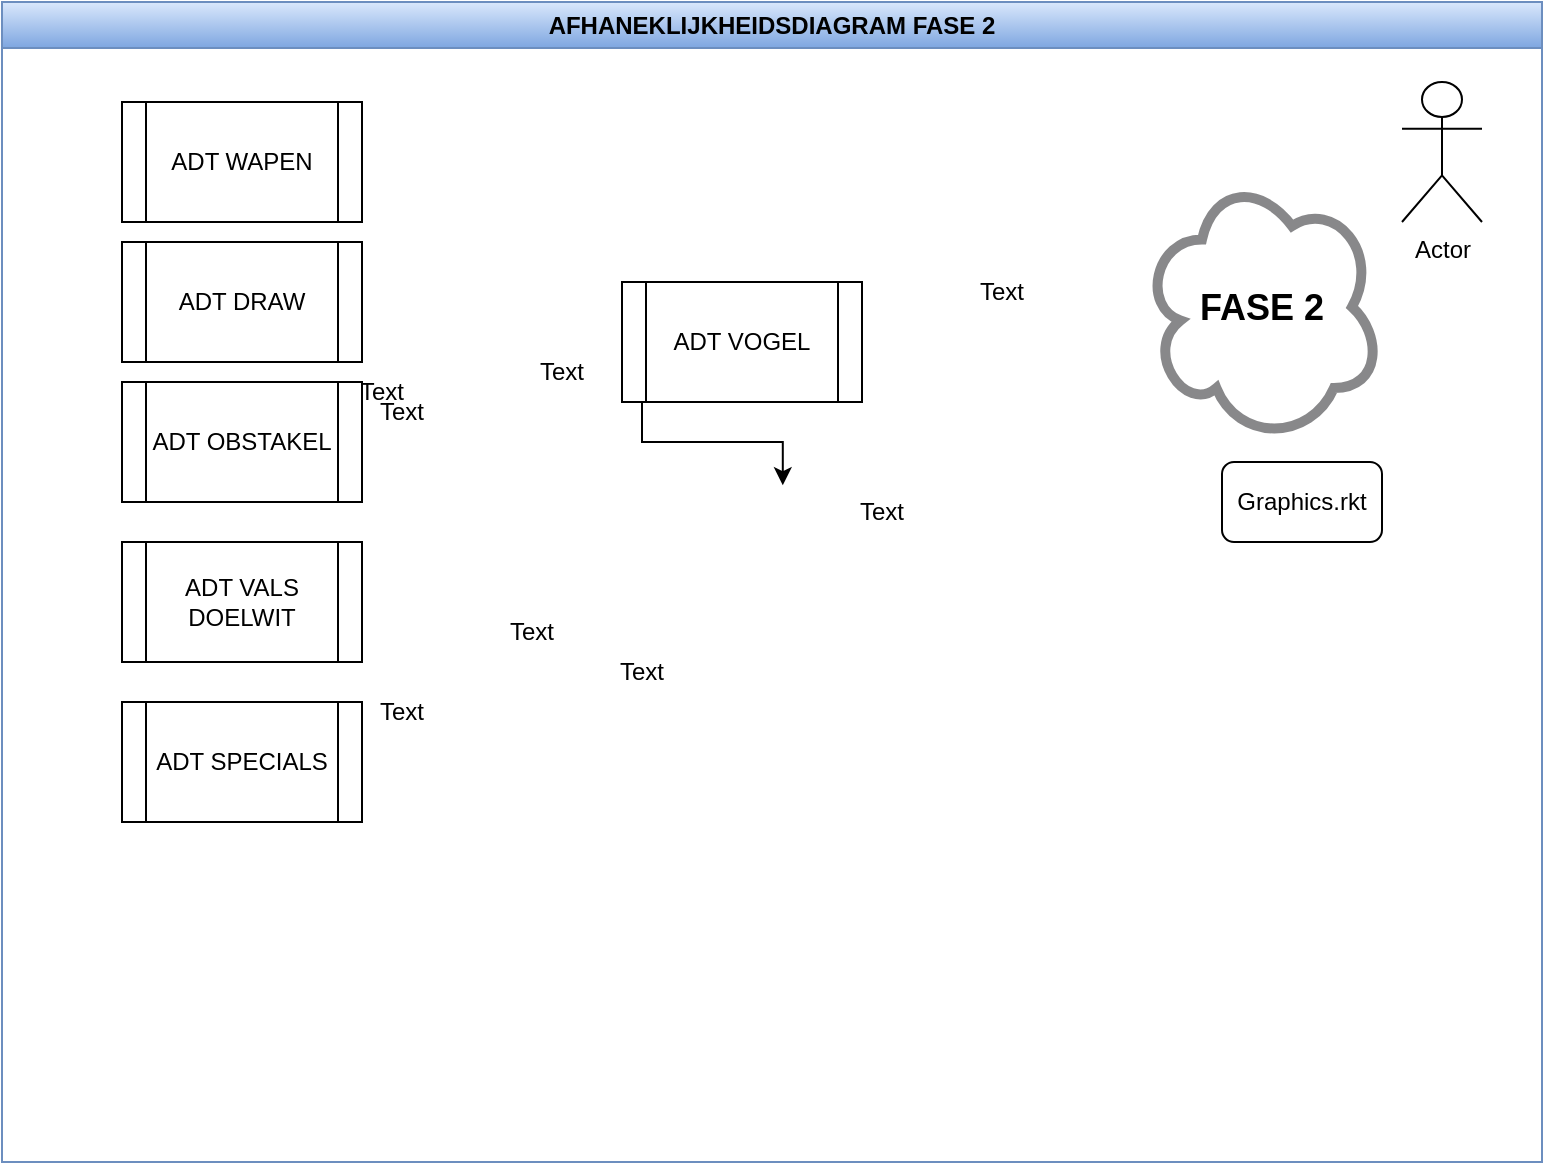 <mxfile version="22.1.5" type="github" pages="2">
  <diagram name="Pagina-1" id="3VgwT4d1sN5d7LAZcnyk">
    <mxGraphModel dx="547" dy="486" grid="1" gridSize="10" guides="1" tooltips="1" connect="1" arrows="1" fold="1" page="1" pageScale="1" pageWidth="827" pageHeight="1169" math="0" shadow="0">
      <root>
        <mxCell id="0" />
        <mxCell id="1" parent="0" />
        <mxCell id="8IUrwJQtf-y_JQxDcR_B-1" value="AFHANEKLIJKHEIDSDIAGRAM FASE 2" style="swimlane;whiteSpace=wrap;html=1;fillColor=#dae8fc;strokeColor=#6c8ebf;gradientColor=#7ea6e0;" parent="1" vertex="1">
          <mxGeometry x="40" y="10" width="770" height="580" as="geometry" />
        </mxCell>
        <mxCell id="8IUrwJQtf-y_JQxDcR_B-10" value="Text" style="text;html=1;strokeColor=none;fillColor=none;align=center;verticalAlign=middle;whiteSpace=wrap;rounded=0;" parent="8IUrwJQtf-y_JQxDcR_B-1" vertex="1">
          <mxGeometry x="420" y="130" width="160" height="30" as="geometry" />
        </mxCell>
        <mxCell id="8IUrwJQtf-y_JQxDcR_B-9" value="Text" style="text;html=1;strokeColor=none;fillColor=none;align=center;verticalAlign=middle;whiteSpace=wrap;rounded=0;" parent="8IUrwJQtf-y_JQxDcR_B-1" vertex="1">
          <mxGeometry x="360" y="240" width="160" height="30" as="geometry" />
        </mxCell>
        <mxCell id="8IUrwJQtf-y_JQxDcR_B-8" value="Text" style="text;html=1;strokeColor=none;fillColor=none;align=center;verticalAlign=middle;whiteSpace=wrap;rounded=0;" parent="8IUrwJQtf-y_JQxDcR_B-1" vertex="1">
          <mxGeometry x="120" y="340" width="160" height="30" as="geometry" />
        </mxCell>
        <mxCell id="8IUrwJQtf-y_JQxDcR_B-7" value="Text" style="text;html=1;strokeColor=none;fillColor=none;align=center;verticalAlign=middle;whiteSpace=wrap;rounded=0;" parent="8IUrwJQtf-y_JQxDcR_B-1" vertex="1">
          <mxGeometry x="200" y="170" width="160" height="30" as="geometry" />
        </mxCell>
        <mxCell id="8IUrwJQtf-y_JQxDcR_B-6" value="Text" style="text;html=1;strokeColor=none;fillColor=none;align=center;verticalAlign=middle;whiteSpace=wrap;rounded=0;" parent="8IUrwJQtf-y_JQxDcR_B-1" vertex="1">
          <mxGeometry x="240" y="320" width="160" height="30" as="geometry" />
        </mxCell>
        <mxCell id="8IUrwJQtf-y_JQxDcR_B-5" value="Text" style="text;html=1;strokeColor=none;fillColor=none;align=center;verticalAlign=middle;whiteSpace=wrap;rounded=0;" parent="8IUrwJQtf-y_JQxDcR_B-1" vertex="1">
          <mxGeometry x="330" y="160" width="160" height="30" as="geometry" />
        </mxCell>
        <mxCell id="8IUrwJQtf-y_JQxDcR_B-12" style="edgeStyle=orthogonalEdgeStyle;rounded=0;orthogonalLoop=1;jettySize=auto;html=1;exitX=0.75;exitY=1;exitDx=0;exitDy=0;entryX=0.19;entryY=0.053;entryDx=0;entryDy=0;entryPerimeter=0;" parent="8IUrwJQtf-y_JQxDcR_B-1" source="8IUrwJQtf-y_JQxDcR_B-7" target="8IUrwJQtf-y_JQxDcR_B-9" edge="1">
          <mxGeometry relative="1" as="geometry" />
        </mxCell>
        <mxCell id="8IUrwJQtf-y_JQxDcR_B-16" value="Actor" style="shape=umlActor;verticalLabelPosition=bottom;verticalAlign=top;html=1;outlineConnect=0;" parent="8IUrwJQtf-y_JQxDcR_B-1" vertex="1">
          <mxGeometry x="700" y="40" width="40" height="70" as="geometry" />
        </mxCell>
        <mxCell id="TyI3Pae20dIUahggGtqJ-1" value="ADT WAPEN" style="shape=process;whiteSpace=wrap;html=1;backgroundOutline=1;" vertex="1" parent="8IUrwJQtf-y_JQxDcR_B-1">
          <mxGeometry x="60" y="50" width="120" height="60" as="geometry" />
        </mxCell>
        <mxCell id="TyI3Pae20dIUahggGtqJ-3" value="ADT DRAW" style="shape=process;whiteSpace=wrap;html=1;backgroundOutline=1;" vertex="1" parent="8IUrwJQtf-y_JQxDcR_B-1">
          <mxGeometry x="60" y="120" width="120" height="60" as="geometry" />
        </mxCell>
        <mxCell id="TyI3Pae20dIUahggGtqJ-4" value="Graphics.rkt" style="rounded=1;whiteSpace=wrap;html=1;" vertex="1" parent="8IUrwJQtf-y_JQxDcR_B-1">
          <mxGeometry x="610" y="230" width="80" height="40" as="geometry" />
        </mxCell>
        <mxCell id="8IUrwJQtf-y_JQxDcR_B-4" value="Text" style="text;html=1;strokeColor=none;fillColor=none;align=center;verticalAlign=middle;whiteSpace=wrap;rounded=0;" parent="8IUrwJQtf-y_JQxDcR_B-1" vertex="1">
          <mxGeometry x="230" y="290" width="70" height="50" as="geometry" />
        </mxCell>
        <mxCell id="TyI3Pae20dIUahggGtqJ-6" value="ADT VALS DOELWIT" style="shape=process;whiteSpace=wrap;html=1;backgroundOutline=1;" vertex="1" parent="8IUrwJQtf-y_JQxDcR_B-1">
          <mxGeometry x="60" y="270" width="120" height="60" as="geometry" />
        </mxCell>
        <mxCell id="TyI3Pae20dIUahggGtqJ-7" value="ADT SPECIALS" style="shape=process;whiteSpace=wrap;html=1;backgroundOutline=1;" vertex="1" parent="8IUrwJQtf-y_JQxDcR_B-1">
          <mxGeometry x="60" y="350" width="120" height="60" as="geometry" />
        </mxCell>
        <mxCell id="TyI3Pae20dIUahggGtqJ-10" value="&lt;h2&gt;FASE 2&lt;/h2&gt;" style="ellipse;shape=cloud;whiteSpace=wrap;html=1;opacity=50;strokeWidth=5;strokeColor=#131316;gradientColor=none;fillColor=none;" vertex="1" parent="8IUrwJQtf-y_JQxDcR_B-1">
          <mxGeometry x="570" y="85" width="120" height="135" as="geometry" />
        </mxCell>
        <mxCell id="8IUrwJQtf-y_JQxDcR_B-2" value="Text" style="text;html=1;strokeColor=none;fillColor=none;align=center;verticalAlign=middle;whiteSpace=wrap;rounded=0;" parent="1" vertex="1">
          <mxGeometry x="150" y="190" width="160" height="30" as="geometry" />
        </mxCell>
        <mxCell id="8IUrwJQtf-y_JQxDcR_B-3" value="Text" style="text;html=1;strokeColor=none;fillColor=none;align=center;verticalAlign=middle;whiteSpace=wrap;rounded=0;" parent="1" vertex="1">
          <mxGeometry x="160" y="200" width="160" height="30" as="geometry" />
        </mxCell>
        <mxCell id="TyI3Pae20dIUahggGtqJ-2" value="ADT VOGEL" style="shape=process;whiteSpace=wrap;html=1;backgroundOutline=1;" vertex="1" parent="1">
          <mxGeometry x="350" y="150" width="120" height="60" as="geometry" />
        </mxCell>
        <mxCell id="TyI3Pae20dIUahggGtqJ-5" value="ADT OBSTAKEL" style="shape=process;whiteSpace=wrap;html=1;backgroundOutline=1;" vertex="1" parent="1">
          <mxGeometry x="100" y="200" width="120" height="60" as="geometry" />
        </mxCell>
      </root>
    </mxGraphModel>
  </diagram>
  <diagram id="1qsficzL-adU_HedxZPo" name="Pagina-2">
    <mxGraphModel dx="1009" dy="623" grid="1" gridSize="10" guides="1" tooltips="1" connect="1" arrows="1" fold="1" page="1" pageScale="1" pageWidth="827" pageHeight="1169" math="0" shadow="0">
      <root>
        <mxCell id="0" />
        <mxCell id="1" parent="0" />
      </root>
    </mxGraphModel>
  </diagram>
</mxfile>
